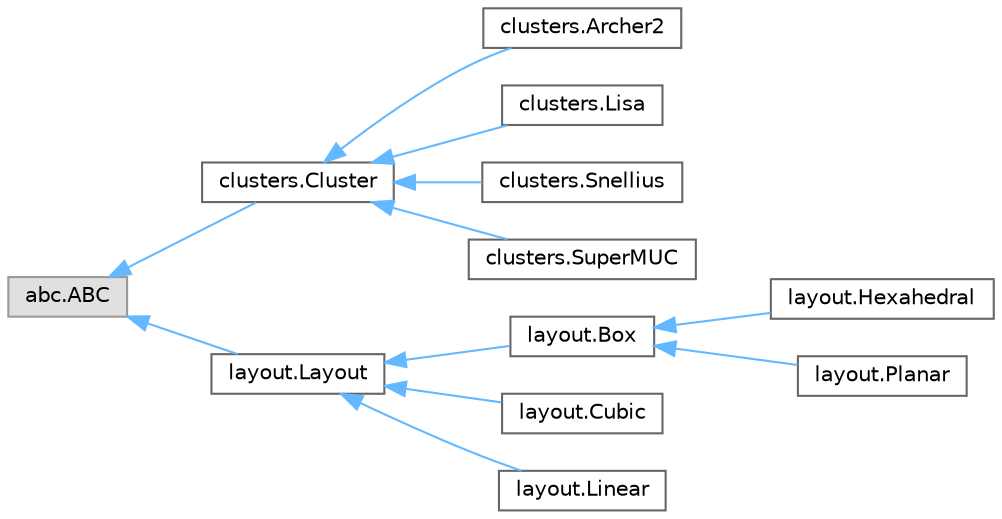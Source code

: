 digraph "Graphical Class Hierarchy"
{
 // LATEX_PDF_SIZE
  bgcolor="transparent";
  edge [fontname=Helvetica,fontsize=10,labelfontname=Helvetica,labelfontsize=10];
  node [fontname=Helvetica,fontsize=10,shape=box,height=0.2,width=0.4];
  rankdir="LR";
  Node0 [id="Node000000",label="abc.ABC",height=0.2,width=0.4,color="grey60", fillcolor="#E0E0E0", style="filled",tooltip=" "];
  Node0 -> Node1 [id="edge1_Node000000_Node000001",dir="back",color="steelblue1",style="solid",tooltip=" "];
  Node1 [id="Node000001",label="clusters.Cluster",height=0.2,width=0.4,color="grey40", fillcolor="white", style="filled",URL="$classclusters_1_1Cluster.html",tooltip=" "];
  Node1 -> Node2 [id="edge2_Node000001_Node000002",dir="back",color="steelblue1",style="solid",tooltip=" "];
  Node2 [id="Node000002",label="clusters.Archer2",height=0.2,width=0.4,color="grey40", fillcolor="white", style="filled",URL="$classclusters_1_1Archer2.html",tooltip=" "];
  Node1 -> Node3 [id="edge3_Node000001_Node000003",dir="back",color="steelblue1",style="solid",tooltip=" "];
  Node3 [id="Node000003",label="clusters.Lisa",height=0.2,width=0.4,color="grey40", fillcolor="white", style="filled",URL="$classclusters_1_1Lisa.html",tooltip=" "];
  Node1 -> Node4 [id="edge4_Node000001_Node000004",dir="back",color="steelblue1",style="solid",tooltip=" "];
  Node4 [id="Node000004",label="clusters.Snellius",height=0.2,width=0.4,color="grey40", fillcolor="white", style="filled",URL="$classclusters_1_1Snellius.html",tooltip=" "];
  Node1 -> Node5 [id="edge5_Node000001_Node000005",dir="back",color="steelblue1",style="solid",tooltip=" "];
  Node5 [id="Node000005",label="clusters.SuperMUC",height=0.2,width=0.4,color="grey40", fillcolor="white", style="filled",URL="$classclusters_1_1SuperMUC.html",tooltip=" "];
  Node0 -> Node6 [id="edge6_Node000000_Node000006",dir="back",color="steelblue1",style="solid",tooltip=" "];
  Node6 [id="Node000006",label="layout.Layout",height=0.2,width=0.4,color="grey40", fillcolor="white", style="filled",URL="$classlayout_1_1Layout.html",tooltip=" "];
  Node6 -> Node7 [id="edge7_Node000006_Node000007",dir="back",color="steelblue1",style="solid",tooltip=" "];
  Node7 [id="Node000007",label="layout.Box",height=0.2,width=0.4,color="grey40", fillcolor="white", style="filled",URL="$classlayout_1_1Box.html",tooltip=" "];
  Node7 -> Node8 [id="edge8_Node000007_Node000008",dir="back",color="steelblue1",style="solid",tooltip=" "];
  Node8 [id="Node000008",label="layout.Hexahedral",height=0.2,width=0.4,color="grey40", fillcolor="white", style="filled",URL="$classlayout_1_1Hexahedral.html",tooltip=" "];
  Node7 -> Node9 [id="edge9_Node000007_Node000009",dir="back",color="steelblue1",style="solid",tooltip=" "];
  Node9 [id="Node000009",label="layout.Planar",height=0.2,width=0.4,color="grey40", fillcolor="white", style="filled",URL="$classlayout_1_1Planar.html",tooltip=" "];
  Node6 -> Node10 [id="edge10_Node000006_Node000010",dir="back",color="steelblue1",style="solid",tooltip=" "];
  Node10 [id="Node000010",label="layout.Cubic",height=0.2,width=0.4,color="grey40", fillcolor="white", style="filled",URL="$classlayout_1_1Cubic.html",tooltip=" "];
  Node6 -> Node11 [id="edge11_Node000006_Node000011",dir="back",color="steelblue1",style="solid",tooltip=" "];
  Node11 [id="Node000011",label="layout.Linear",height=0.2,width=0.4,color="grey40", fillcolor="white", style="filled",URL="$classlayout_1_1Linear.html",tooltip=" "];
}
